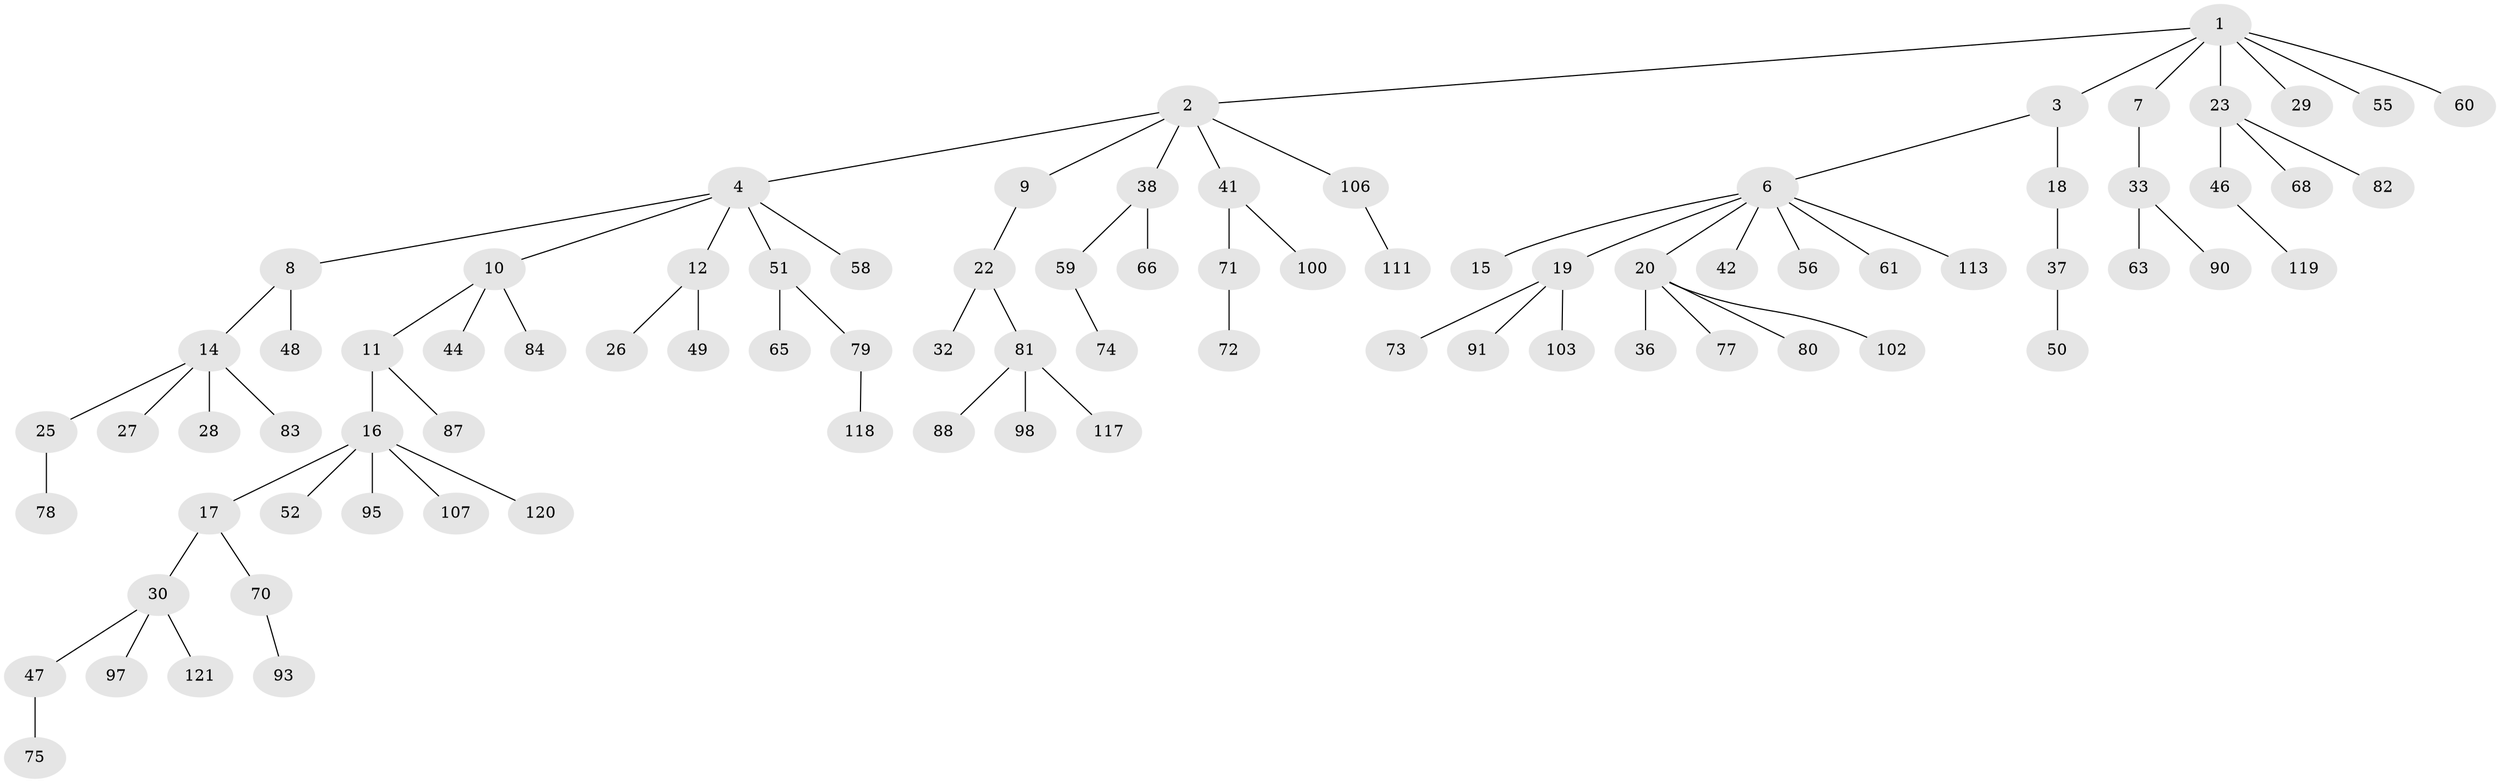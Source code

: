 // original degree distribution, {8: 0.008130081300813009, 7: 0.016260162601626018, 3: 0.13821138211382114, 6: 0.016260162601626018, 2: 0.18699186991869918, 5: 0.016260162601626018, 4: 0.07317073170731707, 1: 0.5447154471544715}
// Generated by graph-tools (version 1.1) at 2025/42/03/06/25 10:42:03]
// undirected, 85 vertices, 84 edges
graph export_dot {
graph [start="1"]
  node [color=gray90,style=filled];
  1 [super="+64"];
  2 [super="+39"];
  3;
  4 [super="+5"];
  6 [super="+21"];
  7 [super="+31"];
  8 [super="+45"];
  9;
  10 [super="+57"];
  11 [super="+13"];
  12 [super="+35"];
  14 [super="+24"];
  15;
  16 [super="+43"];
  17 [super="+99"];
  18 [super="+116"];
  19 [super="+40"];
  20 [super="+54"];
  22;
  23 [super="+76"];
  25 [super="+92"];
  26;
  27;
  28 [super="+62"];
  29 [super="+94"];
  30 [super="+85"];
  32 [super="+96"];
  33 [super="+34"];
  36;
  37 [super="+67"];
  38;
  41 [super="+53"];
  42 [super="+110"];
  44;
  46 [super="+86"];
  47 [super="+69"];
  48;
  49;
  50;
  51;
  52 [super="+108"];
  55;
  56;
  58;
  59 [super="+104"];
  60;
  61 [super="+114"];
  63;
  65;
  66;
  68;
  70;
  71 [super="+101"];
  72 [super="+89"];
  73;
  74;
  75;
  77;
  78;
  79 [super="+122"];
  80;
  81 [super="+109"];
  82;
  83;
  84;
  87;
  88;
  90;
  91;
  93 [super="+112"];
  95;
  97;
  98;
  100 [super="+105"];
  102;
  103;
  106 [super="+123"];
  107;
  111 [super="+115"];
  113;
  117;
  118;
  119;
  120;
  121;
  1 -- 2;
  1 -- 3;
  1 -- 7;
  1 -- 23;
  1 -- 29;
  1 -- 55;
  1 -- 60;
  2 -- 4;
  2 -- 9;
  2 -- 38;
  2 -- 41;
  2 -- 106;
  3 -- 6;
  3 -- 18;
  4 -- 8;
  4 -- 10;
  4 -- 12;
  4 -- 51;
  4 -- 58;
  6 -- 15;
  6 -- 19;
  6 -- 20;
  6 -- 56;
  6 -- 61;
  6 -- 113;
  6 -- 42;
  7 -- 33;
  8 -- 14;
  8 -- 48;
  9 -- 22;
  10 -- 11;
  10 -- 44;
  10 -- 84;
  11 -- 16;
  11 -- 87;
  12 -- 26;
  12 -- 49;
  14 -- 27;
  14 -- 28;
  14 -- 25;
  14 -- 83;
  16 -- 17;
  16 -- 52;
  16 -- 107;
  16 -- 120;
  16 -- 95;
  17 -- 30;
  17 -- 70;
  18 -- 37;
  19 -- 103;
  19 -- 73;
  19 -- 91;
  20 -- 36;
  20 -- 80;
  20 -- 77;
  20 -- 102;
  22 -- 32;
  22 -- 81;
  23 -- 46;
  23 -- 68;
  23 -- 82;
  25 -- 78;
  30 -- 47;
  30 -- 97;
  30 -- 121;
  33 -- 63;
  33 -- 90;
  37 -- 50;
  38 -- 59;
  38 -- 66;
  41 -- 71;
  41 -- 100;
  46 -- 119;
  47 -- 75;
  51 -- 65;
  51 -- 79;
  59 -- 74;
  70 -- 93;
  71 -- 72;
  79 -- 118;
  81 -- 88;
  81 -- 98;
  81 -- 117;
  106 -- 111;
}
